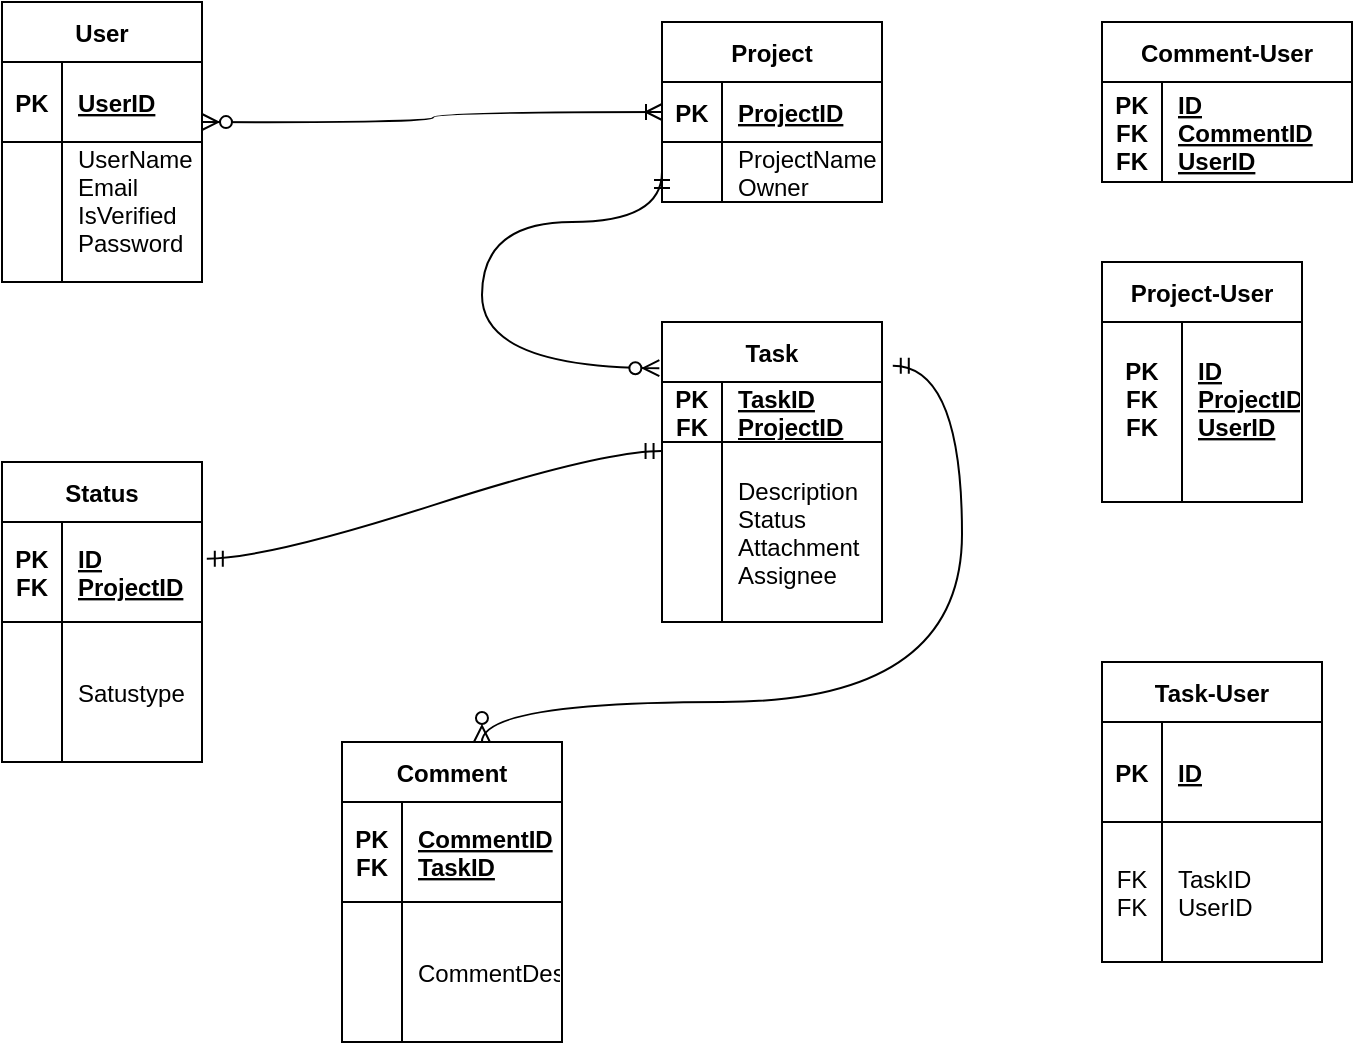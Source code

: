 <mxfile version="20.4.0" type="device"><diagram id="R2lEEEUBdFMjLlhIrx00" name="Page-1"><mxGraphModel dx="1093" dy="711" grid="1" gridSize="10" guides="1" tooltips="1" connect="1" arrows="1" fold="1" page="1" pageScale="1" pageWidth="850" pageHeight="1100" math="0" shadow="0" extFonts="Permanent Marker^https://fonts.googleapis.com/css?family=Permanent+Marker"><root><mxCell id="0"/><mxCell id="1" parent="0"/><mxCell id="C-vyLk0tnHw3VtMMgP7b-2" value="Project" style="shape=table;startSize=30;container=1;collapsible=1;childLayout=tableLayout;fixedRows=1;rowLines=0;fontStyle=1;align=center;resizeLast=1;" parent="1" vertex="1"><mxGeometry x="450" y="120" width="110" height="90" as="geometry"/></mxCell><mxCell id="C-vyLk0tnHw3VtMMgP7b-3" value="" style="shape=partialRectangle;collapsible=0;dropTarget=0;pointerEvents=0;fillColor=none;points=[[0,0.5],[1,0.5]];portConstraint=eastwest;top=0;left=0;right=0;bottom=1;" parent="C-vyLk0tnHw3VtMMgP7b-2" vertex="1"><mxGeometry y="30" width="110" height="30" as="geometry"/></mxCell><mxCell id="C-vyLk0tnHw3VtMMgP7b-4" value="PK" style="shape=partialRectangle;overflow=hidden;connectable=0;fillColor=none;top=0;left=0;bottom=0;right=0;fontStyle=1;" parent="C-vyLk0tnHw3VtMMgP7b-3" vertex="1"><mxGeometry width="30" height="30" as="geometry"><mxRectangle width="30" height="30" as="alternateBounds"/></mxGeometry></mxCell><mxCell id="C-vyLk0tnHw3VtMMgP7b-5" value="ProjectID" style="shape=partialRectangle;overflow=hidden;connectable=0;fillColor=none;top=0;left=0;bottom=0;right=0;align=left;spacingLeft=6;fontStyle=5;" parent="C-vyLk0tnHw3VtMMgP7b-3" vertex="1"><mxGeometry x="30" width="80" height="30" as="geometry"><mxRectangle width="80" height="30" as="alternateBounds"/></mxGeometry></mxCell><mxCell id="C-vyLk0tnHw3VtMMgP7b-6" value="" style="shape=partialRectangle;collapsible=0;dropTarget=0;pointerEvents=0;fillColor=none;points=[[0,0.5],[1,0.5]];portConstraint=eastwest;top=0;left=0;right=0;bottom=0;" parent="C-vyLk0tnHw3VtMMgP7b-2" vertex="1"><mxGeometry y="60" width="110" height="30" as="geometry"/></mxCell><mxCell id="C-vyLk0tnHw3VtMMgP7b-7" value="" style="shape=partialRectangle;overflow=hidden;connectable=0;fillColor=none;top=0;left=0;bottom=0;right=0;" parent="C-vyLk0tnHw3VtMMgP7b-6" vertex="1"><mxGeometry width="30" height="30" as="geometry"><mxRectangle width="30" height="30" as="alternateBounds"/></mxGeometry></mxCell><mxCell id="C-vyLk0tnHw3VtMMgP7b-8" value="ProjectName&#10;Owner" style="shape=partialRectangle;overflow=hidden;connectable=0;fillColor=none;top=0;left=0;bottom=0;right=0;align=left;spacingLeft=6;" parent="C-vyLk0tnHw3VtMMgP7b-6" vertex="1"><mxGeometry x="30" width="80" height="30" as="geometry"><mxRectangle width="80" height="30" as="alternateBounds"/></mxGeometry></mxCell><mxCell id="C-vyLk0tnHw3VtMMgP7b-13" value="Task" style="shape=table;startSize=30;container=1;collapsible=1;childLayout=tableLayout;fixedRows=1;rowLines=0;fontStyle=1;align=center;resizeLast=1;" parent="1" vertex="1"><mxGeometry x="450" y="270" width="110" height="150" as="geometry"/></mxCell><mxCell id="C-vyLk0tnHw3VtMMgP7b-14" value="" style="shape=partialRectangle;collapsible=0;dropTarget=0;pointerEvents=0;fillColor=none;points=[[0,0.5],[1,0.5]];portConstraint=eastwest;top=0;left=0;right=0;bottom=1;" parent="C-vyLk0tnHw3VtMMgP7b-13" vertex="1"><mxGeometry y="30" width="110" height="30" as="geometry"/></mxCell><mxCell id="C-vyLk0tnHw3VtMMgP7b-15" value="PK&#10;FK" style="shape=partialRectangle;overflow=hidden;connectable=0;fillColor=none;top=0;left=0;bottom=0;right=0;fontStyle=1;" parent="C-vyLk0tnHw3VtMMgP7b-14" vertex="1"><mxGeometry width="30" height="30" as="geometry"><mxRectangle width="30" height="30" as="alternateBounds"/></mxGeometry></mxCell><mxCell id="C-vyLk0tnHw3VtMMgP7b-16" value="TaskID&#10;ProjectID" style="shape=partialRectangle;overflow=hidden;connectable=0;fillColor=none;top=0;left=0;bottom=0;right=0;align=left;spacingLeft=6;fontStyle=5;" parent="C-vyLk0tnHw3VtMMgP7b-14" vertex="1"><mxGeometry x="30" width="80" height="30" as="geometry"><mxRectangle width="80" height="30" as="alternateBounds"/></mxGeometry></mxCell><mxCell id="C-vyLk0tnHw3VtMMgP7b-17" value="" style="shape=partialRectangle;collapsible=0;dropTarget=0;pointerEvents=0;fillColor=none;points=[[0,0.5],[1,0.5]];portConstraint=eastwest;top=0;left=0;right=0;bottom=0;" parent="C-vyLk0tnHw3VtMMgP7b-13" vertex="1"><mxGeometry y="60" width="110" height="90" as="geometry"/></mxCell><mxCell id="C-vyLk0tnHw3VtMMgP7b-18" value="" style="shape=partialRectangle;overflow=hidden;connectable=0;fillColor=none;top=0;left=0;bottom=0;right=0;" parent="C-vyLk0tnHw3VtMMgP7b-17" vertex="1"><mxGeometry width="30" height="90" as="geometry"><mxRectangle width="30" height="90" as="alternateBounds"/></mxGeometry></mxCell><mxCell id="C-vyLk0tnHw3VtMMgP7b-19" value="Description&#10;Status&#10;Attachment&#10;Assignee" style="shape=partialRectangle;overflow=hidden;connectable=0;fillColor=none;top=0;left=0;bottom=0;right=0;align=left;spacingLeft=6;" parent="C-vyLk0tnHw3VtMMgP7b-17" vertex="1"><mxGeometry x="30" width="80" height="90" as="geometry"><mxRectangle width="80" height="90" as="alternateBounds"/></mxGeometry></mxCell><mxCell id="C-vyLk0tnHw3VtMMgP7b-23" value="User" style="shape=table;startSize=30;container=1;collapsible=1;childLayout=tableLayout;fixedRows=1;rowLines=0;fontStyle=1;align=center;resizeLast=1;" parent="1" vertex="1"><mxGeometry x="120" y="110" width="100" height="140" as="geometry"/></mxCell><mxCell id="C-vyLk0tnHw3VtMMgP7b-24" value="" style="shape=partialRectangle;collapsible=0;dropTarget=0;pointerEvents=0;fillColor=none;points=[[0,0.5],[1,0.5]];portConstraint=eastwest;top=0;left=0;right=0;bottom=1;" parent="C-vyLk0tnHw3VtMMgP7b-23" vertex="1"><mxGeometry y="30" width="100" height="40" as="geometry"/></mxCell><mxCell id="C-vyLk0tnHw3VtMMgP7b-25" value="PK" style="shape=partialRectangle;overflow=hidden;connectable=0;fillColor=none;top=0;left=0;bottom=0;right=0;fontStyle=1;" parent="C-vyLk0tnHw3VtMMgP7b-24" vertex="1"><mxGeometry width="30" height="40" as="geometry"><mxRectangle width="30" height="40" as="alternateBounds"/></mxGeometry></mxCell><mxCell id="C-vyLk0tnHw3VtMMgP7b-26" value="UserID" style="shape=partialRectangle;overflow=hidden;connectable=0;fillColor=none;top=0;left=0;bottom=0;right=0;align=left;spacingLeft=6;fontStyle=5;" parent="C-vyLk0tnHw3VtMMgP7b-24" vertex="1"><mxGeometry x="30" width="70" height="40" as="geometry"><mxRectangle width="70" height="40" as="alternateBounds"/></mxGeometry></mxCell><mxCell id="C-vyLk0tnHw3VtMMgP7b-27" value="" style="shape=partialRectangle;collapsible=0;dropTarget=0;pointerEvents=0;fillColor=none;points=[[0,0.5],[1,0.5]];portConstraint=eastwest;top=0;left=0;right=0;bottom=0;" parent="C-vyLk0tnHw3VtMMgP7b-23" vertex="1"><mxGeometry y="70" width="100" height="70" as="geometry"/></mxCell><mxCell id="C-vyLk0tnHw3VtMMgP7b-28" value="" style="shape=partialRectangle;overflow=hidden;connectable=0;fillColor=none;top=0;left=0;bottom=0;right=0;" parent="C-vyLk0tnHw3VtMMgP7b-27" vertex="1"><mxGeometry width="30" height="70" as="geometry"><mxRectangle width="30" height="70" as="alternateBounds"/></mxGeometry></mxCell><mxCell id="C-vyLk0tnHw3VtMMgP7b-29" value="UserName&#10;Email&#10;IsVerified&#10;Password&#10;&#10;" style="shape=partialRectangle;overflow=hidden;connectable=0;fillColor=none;top=0;left=0;bottom=0;right=0;align=left;spacingLeft=6;" parent="C-vyLk0tnHw3VtMMgP7b-27" vertex="1"><mxGeometry x="30" width="70" height="70" as="geometry"><mxRectangle width="70" height="70" as="alternateBounds"/></mxGeometry></mxCell><mxCell id="nOS3CIOa63gGJcAj9FR8-23" value="Project-User" style="shape=table;startSize=30;container=1;collapsible=1;childLayout=tableLayout;fixedRows=1;rowLines=0;fontStyle=1;align=center;resizeLast=1;" vertex="1" parent="1"><mxGeometry x="670" y="240" width="100" height="120" as="geometry"/></mxCell><mxCell id="nOS3CIOa63gGJcAj9FR8-24" value="" style="shape=tableRow;horizontal=0;startSize=0;swimlaneHead=0;swimlaneBody=0;fillColor=none;collapsible=0;dropTarget=0;points=[[0,0.5],[1,0.5]];portConstraint=eastwest;top=0;left=0;right=0;bottom=1;" vertex="1" parent="nOS3CIOa63gGJcAj9FR8-23"><mxGeometry y="30" width="100" height="90" as="geometry"/></mxCell><mxCell id="nOS3CIOa63gGJcAj9FR8-25" value="PK&#10;FK&#10;FK&#10;" style="shape=partialRectangle;connectable=0;fillColor=none;top=0;left=0;bottom=0;right=0;fontStyle=1;overflow=hidden;" vertex="1" parent="nOS3CIOa63gGJcAj9FR8-24"><mxGeometry width="40" height="90" as="geometry"><mxRectangle width="40" height="90" as="alternateBounds"/></mxGeometry></mxCell><mxCell id="nOS3CIOa63gGJcAj9FR8-26" value="ID&#10;ProjectID&#10;UserID&#10;" style="shape=partialRectangle;connectable=0;fillColor=none;top=0;left=0;bottom=0;right=0;align=left;spacingLeft=6;fontStyle=5;overflow=hidden;" vertex="1" parent="nOS3CIOa63gGJcAj9FR8-24"><mxGeometry x="40" width="60" height="90" as="geometry"><mxRectangle width="60" height="90" as="alternateBounds"/></mxGeometry></mxCell><mxCell id="nOS3CIOa63gGJcAj9FR8-36" value="Task-User" style="shape=table;startSize=30;container=1;collapsible=1;childLayout=tableLayout;fixedRows=1;rowLines=0;fontStyle=1;align=center;resizeLast=1;" vertex="1" parent="1"><mxGeometry x="670" y="440" width="110" height="150" as="geometry"/></mxCell><mxCell id="nOS3CIOa63gGJcAj9FR8-37" value="" style="shape=partialRectangle;collapsible=0;dropTarget=0;pointerEvents=0;fillColor=none;points=[[0,0.5],[1,0.5]];portConstraint=eastwest;top=0;left=0;right=0;bottom=1;" vertex="1" parent="nOS3CIOa63gGJcAj9FR8-36"><mxGeometry y="30" width="110" height="50" as="geometry"/></mxCell><mxCell id="nOS3CIOa63gGJcAj9FR8-38" value="PK" style="shape=partialRectangle;overflow=hidden;connectable=0;fillColor=none;top=0;left=0;bottom=0;right=0;fontStyle=1;" vertex="1" parent="nOS3CIOa63gGJcAj9FR8-37"><mxGeometry width="30" height="50" as="geometry"><mxRectangle width="30" height="50" as="alternateBounds"/></mxGeometry></mxCell><mxCell id="nOS3CIOa63gGJcAj9FR8-39" value="ID" style="shape=partialRectangle;overflow=hidden;connectable=0;fillColor=none;top=0;left=0;bottom=0;right=0;align=left;spacingLeft=6;fontStyle=5;" vertex="1" parent="nOS3CIOa63gGJcAj9FR8-37"><mxGeometry x="30" width="80" height="50" as="geometry"><mxRectangle width="80" height="50" as="alternateBounds"/></mxGeometry></mxCell><mxCell id="nOS3CIOa63gGJcAj9FR8-40" value="" style="shape=partialRectangle;collapsible=0;dropTarget=0;pointerEvents=0;fillColor=none;points=[[0,0.5],[1,0.5]];portConstraint=eastwest;top=0;left=0;right=0;bottom=0;" vertex="1" parent="nOS3CIOa63gGJcAj9FR8-36"><mxGeometry y="80" width="110" height="70" as="geometry"/></mxCell><mxCell id="nOS3CIOa63gGJcAj9FR8-41" value="FK&#10;FK" style="shape=partialRectangle;overflow=hidden;connectable=0;fillColor=none;top=0;left=0;bottom=0;right=0;" vertex="1" parent="nOS3CIOa63gGJcAj9FR8-40"><mxGeometry width="30" height="70" as="geometry"><mxRectangle width="30" height="70" as="alternateBounds"/></mxGeometry></mxCell><mxCell id="nOS3CIOa63gGJcAj9FR8-42" value="TaskID&#10;UserID" style="shape=partialRectangle;overflow=hidden;connectable=0;fillColor=none;top=0;left=0;bottom=0;right=0;align=left;spacingLeft=6;" vertex="1" parent="nOS3CIOa63gGJcAj9FR8-40"><mxGeometry x="30" width="80" height="70" as="geometry"><mxRectangle width="80" height="70" as="alternateBounds"/></mxGeometry></mxCell><mxCell id="nOS3CIOa63gGJcAj9FR8-43" value="Status" style="shape=table;startSize=30;container=1;collapsible=1;childLayout=tableLayout;fixedRows=1;rowLines=0;fontStyle=1;align=center;resizeLast=1;" vertex="1" parent="1"><mxGeometry x="120" y="340" width="100" height="150" as="geometry"/></mxCell><mxCell id="nOS3CIOa63gGJcAj9FR8-44" value="" style="shape=partialRectangle;collapsible=0;dropTarget=0;pointerEvents=0;fillColor=none;points=[[0,0.5],[1,0.5]];portConstraint=eastwest;top=0;left=0;right=0;bottom=1;" vertex="1" parent="nOS3CIOa63gGJcAj9FR8-43"><mxGeometry y="30" width="100" height="50" as="geometry"/></mxCell><mxCell id="nOS3CIOa63gGJcAj9FR8-45" value="PK&#10;FK" style="shape=partialRectangle;overflow=hidden;connectable=0;fillColor=none;top=0;left=0;bottom=0;right=0;fontStyle=1;" vertex="1" parent="nOS3CIOa63gGJcAj9FR8-44"><mxGeometry width="30" height="50" as="geometry"><mxRectangle width="30" height="50" as="alternateBounds"/></mxGeometry></mxCell><mxCell id="nOS3CIOa63gGJcAj9FR8-46" value="ID&#10;ProjectID" style="shape=partialRectangle;overflow=hidden;connectable=0;fillColor=none;top=0;left=0;bottom=0;right=0;align=left;spacingLeft=6;fontStyle=5;" vertex="1" parent="nOS3CIOa63gGJcAj9FR8-44"><mxGeometry x="30" width="70" height="50" as="geometry"><mxRectangle width="70" height="50" as="alternateBounds"/></mxGeometry></mxCell><mxCell id="nOS3CIOa63gGJcAj9FR8-47" value="" style="shape=partialRectangle;collapsible=0;dropTarget=0;pointerEvents=0;fillColor=none;points=[[0,0.5],[1,0.5]];portConstraint=eastwest;top=0;left=0;right=0;bottom=0;" vertex="1" parent="nOS3CIOa63gGJcAj9FR8-43"><mxGeometry y="80" width="100" height="70" as="geometry"/></mxCell><mxCell id="nOS3CIOa63gGJcAj9FR8-48" value="" style="shape=partialRectangle;overflow=hidden;connectable=0;fillColor=none;top=0;left=0;bottom=0;right=0;" vertex="1" parent="nOS3CIOa63gGJcAj9FR8-47"><mxGeometry width="30" height="70" as="geometry"><mxRectangle width="30" height="70" as="alternateBounds"/></mxGeometry></mxCell><mxCell id="nOS3CIOa63gGJcAj9FR8-49" value="&#10;Satustype&#10;" style="shape=partialRectangle;overflow=hidden;connectable=0;fillColor=none;top=0;left=0;bottom=0;right=0;align=left;spacingLeft=6;" vertex="1" parent="nOS3CIOa63gGJcAj9FR8-47"><mxGeometry x="30" width="70" height="70" as="geometry"><mxRectangle width="70" height="70" as="alternateBounds"/></mxGeometry></mxCell><mxCell id="nOS3CIOa63gGJcAj9FR8-50" value="Comment" style="shape=table;startSize=30;container=1;collapsible=1;childLayout=tableLayout;fixedRows=1;rowLines=0;fontStyle=1;align=center;resizeLast=1;" vertex="1" parent="1"><mxGeometry x="290" y="480" width="110" height="150" as="geometry"/></mxCell><mxCell id="nOS3CIOa63gGJcAj9FR8-51" value="" style="shape=partialRectangle;collapsible=0;dropTarget=0;pointerEvents=0;fillColor=none;points=[[0,0.5],[1,0.5]];portConstraint=eastwest;top=0;left=0;right=0;bottom=1;" vertex="1" parent="nOS3CIOa63gGJcAj9FR8-50"><mxGeometry y="30" width="110" height="50" as="geometry"/></mxCell><mxCell id="nOS3CIOa63gGJcAj9FR8-52" value="PK&#10;FK" style="shape=partialRectangle;overflow=hidden;connectable=0;fillColor=none;top=0;left=0;bottom=0;right=0;fontStyle=1;" vertex="1" parent="nOS3CIOa63gGJcAj9FR8-51"><mxGeometry width="30" height="50" as="geometry"><mxRectangle width="30" height="50" as="alternateBounds"/></mxGeometry></mxCell><mxCell id="nOS3CIOa63gGJcAj9FR8-53" value="CommentID&#10;TaskID" style="shape=partialRectangle;overflow=hidden;connectable=0;fillColor=none;top=0;left=0;bottom=0;right=0;align=left;spacingLeft=6;fontStyle=5;" vertex="1" parent="nOS3CIOa63gGJcAj9FR8-51"><mxGeometry x="30" width="80" height="50" as="geometry"><mxRectangle width="80" height="50" as="alternateBounds"/></mxGeometry></mxCell><mxCell id="nOS3CIOa63gGJcAj9FR8-54" value="" style="shape=partialRectangle;collapsible=0;dropTarget=0;pointerEvents=0;fillColor=none;points=[[0,0.5],[1,0.5]];portConstraint=eastwest;top=0;left=0;right=0;bottom=0;" vertex="1" parent="nOS3CIOa63gGJcAj9FR8-50"><mxGeometry y="80" width="110" height="70" as="geometry"/></mxCell><mxCell id="nOS3CIOa63gGJcAj9FR8-55" value="" style="shape=partialRectangle;overflow=hidden;connectable=0;fillColor=none;top=0;left=0;bottom=0;right=0;" vertex="1" parent="nOS3CIOa63gGJcAj9FR8-54"><mxGeometry width="30" height="70" as="geometry"><mxRectangle width="30" height="70" as="alternateBounds"/></mxGeometry></mxCell><mxCell id="nOS3CIOa63gGJcAj9FR8-56" value="CommentDescription" style="shape=partialRectangle;overflow=hidden;connectable=0;fillColor=none;top=0;left=0;bottom=0;right=0;align=left;spacingLeft=6;" vertex="1" parent="nOS3CIOa63gGJcAj9FR8-54"><mxGeometry x="30" width="80" height="70" as="geometry"><mxRectangle width="80" height="70" as="alternateBounds"/></mxGeometry></mxCell><mxCell id="nOS3CIOa63gGJcAj9FR8-58" value="Comment-User" style="shape=table;startSize=30;container=1;collapsible=1;childLayout=tableLayout;fixedRows=1;rowLines=0;fontStyle=1;align=center;resizeLast=1;" vertex="1" parent="1"><mxGeometry x="670" y="120" width="125" height="80" as="geometry"/></mxCell><mxCell id="nOS3CIOa63gGJcAj9FR8-59" value="" style="shape=partialRectangle;collapsible=0;dropTarget=0;pointerEvents=0;fillColor=none;points=[[0,0.5],[1,0.5]];portConstraint=eastwest;top=0;left=0;right=0;bottom=1;" vertex="1" parent="nOS3CIOa63gGJcAj9FR8-58"><mxGeometry y="30" width="125" height="50" as="geometry"/></mxCell><mxCell id="nOS3CIOa63gGJcAj9FR8-60" value="PK&#10;FK&#10;FK" style="shape=partialRectangle;overflow=hidden;connectable=0;fillColor=none;top=0;left=0;bottom=0;right=0;fontStyle=1;" vertex="1" parent="nOS3CIOa63gGJcAj9FR8-59"><mxGeometry width="30" height="50" as="geometry"><mxRectangle width="30" height="50" as="alternateBounds"/></mxGeometry></mxCell><mxCell id="nOS3CIOa63gGJcAj9FR8-61" value="ID&#10;CommentID&#10;UserID" style="shape=partialRectangle;overflow=hidden;connectable=0;fillColor=none;top=0;left=0;bottom=0;right=0;align=left;spacingLeft=6;fontStyle=5;" vertex="1" parent="nOS3CIOa63gGJcAj9FR8-59"><mxGeometry x="30" width="95" height="50" as="geometry"><mxRectangle width="95" height="50" as="alternateBounds"/></mxGeometry></mxCell><mxCell id="nOS3CIOa63gGJcAj9FR8-66" value="" style="edgeStyle=orthogonalEdgeStyle;fontSize=12;html=1;endArrow=ERoneToMany;startArrow=ERzeroToMany;rounded=0;entryX=0;entryY=0.5;entryDx=0;entryDy=0;curved=1;" edge="1" parent="1" target="C-vyLk0tnHw3VtMMgP7b-3"><mxGeometry width="100" height="100" relative="1" as="geometry"><mxPoint x="220" y="170" as="sourcePoint"/><mxPoint x="310" y="70" as="targetPoint"/></mxGeometry></mxCell><mxCell id="nOS3CIOa63gGJcAj9FR8-67" value="" style="edgeStyle=orthogonalEdgeStyle;fontSize=12;html=1;endArrow=ERzeroToMany;startArrow=ERmandOne;rounded=0;entryX=-0.012;entryY=0.154;entryDx=0;entryDy=0;entryPerimeter=0;exitX=0;exitY=0.5;exitDx=0;exitDy=0;curved=1;" edge="1" parent="1" source="C-vyLk0tnHw3VtMMgP7b-6" target="C-vyLk0tnHw3VtMMgP7b-13"><mxGeometry width="100" height="100" relative="1" as="geometry"><mxPoint x="310" y="250" as="sourcePoint"/><mxPoint x="490" y="220" as="targetPoint"/><Array as="points"><mxPoint x="450" y="220"/><mxPoint x="360" y="220"/><mxPoint x="360" y="293"/></Array></mxGeometry></mxCell><mxCell id="nOS3CIOa63gGJcAj9FR8-68" value="" style="edgeStyle=orthogonalEdgeStyle;fontSize=12;html=1;endArrow=ERzeroToMany;startArrow=ERmandOne;rounded=0;exitX=1.049;exitY=0.146;exitDx=0;exitDy=0;exitPerimeter=0;curved=1;entryX=0.636;entryY=0;entryDx=0;entryDy=0;entryPerimeter=0;" edge="1" parent="1" source="C-vyLk0tnHw3VtMMgP7b-13" target="nOS3CIOa63gGJcAj9FR8-50"><mxGeometry width="100" height="100" relative="1" as="geometry"><mxPoint x="500" y="420" as="sourcePoint"/><mxPoint x="310" y="480" as="targetPoint"/><Array as="points"><mxPoint x="600" y="292"/><mxPoint x="600" y="460"/></Array></mxGeometry></mxCell><mxCell id="nOS3CIOa63gGJcAj9FR8-75" value="" style="edgeStyle=entityRelationEdgeStyle;fontSize=12;html=1;endArrow=ERmandOne;startArrow=ERmandOne;rounded=0;curved=1;exitX=1.024;exitY=0.367;exitDx=0;exitDy=0;exitPerimeter=0;entryX=-0.002;entryY=0.05;entryDx=0;entryDy=0;entryPerimeter=0;" edge="1" parent="1" source="nOS3CIOa63gGJcAj9FR8-44" target="C-vyLk0tnHw3VtMMgP7b-17"><mxGeometry width="100" height="100" relative="1" as="geometry"><mxPoint x="500" y="430" as="sourcePoint"/><mxPoint x="600" y="330" as="targetPoint"/></mxGeometry></mxCell></root></mxGraphModel></diagram></mxfile>